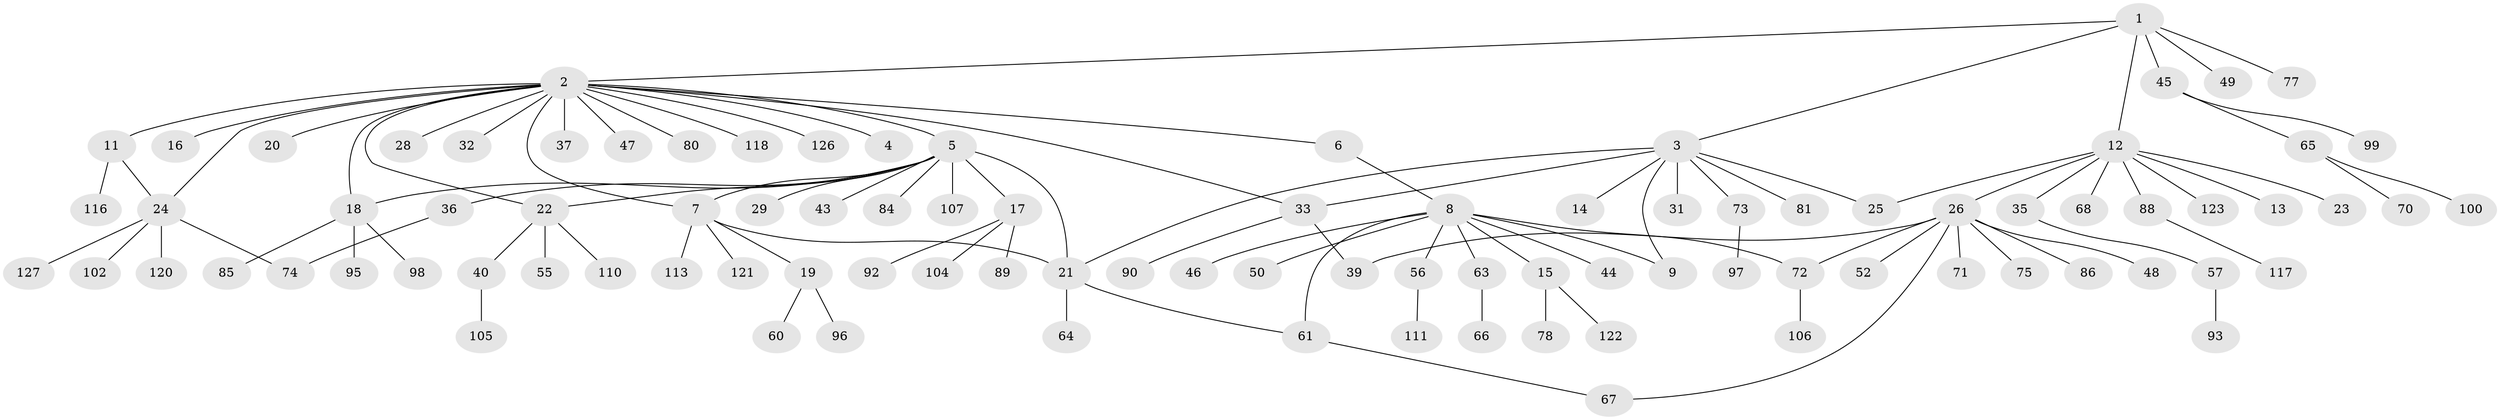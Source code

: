 // original degree distribution, {7: 0.015748031496062992, 20: 0.007874015748031496, 9: 0.007874015748031496, 1: 0.6062992125984252, 12: 0.007874015748031496, 2: 0.1889763779527559, 4: 0.06299212598425197, 11: 0.015748031496062992, 3: 0.05511811023622047, 10: 0.007874015748031496, 6: 0.015748031496062992, 5: 0.007874015748031496}
// Generated by graph-tools (version 1.1) at 2025/11/02/27/25 16:11:12]
// undirected, 96 vertices, 109 edges
graph export_dot {
graph [start="1"]
  node [color=gray90,style=filled];
  1 [super="+79"];
  2 [super="+87"];
  3 [super="+10"];
  4;
  5 [super="+51"];
  6;
  7 [super="+54"];
  8 [super="+30"];
  9 [super="+27"];
  11 [super="+83"];
  12 [super="+34"];
  13;
  14;
  15 [super="+38"];
  16;
  17 [super="+58"];
  18 [super="+119"];
  19 [super="+115"];
  20;
  21 [super="+42"];
  22 [super="+112"];
  23;
  24 [super="+41"];
  25;
  26 [super="+53"];
  28 [super="+109"];
  29;
  31;
  32;
  33 [super="+76"];
  35;
  36 [super="+101"];
  37;
  39;
  40;
  43;
  44;
  45 [super="+103"];
  46;
  47;
  48 [super="+59"];
  49;
  50 [super="+69"];
  52;
  55 [super="+82"];
  56 [super="+62"];
  57;
  60;
  61;
  63 [super="+125"];
  64;
  65 [super="+114"];
  66;
  67;
  68;
  70;
  71;
  72;
  73 [super="+91"];
  74;
  75;
  77;
  78;
  80;
  81;
  84;
  85;
  86 [super="+124"];
  88;
  89;
  90;
  92;
  93 [super="+94"];
  95;
  96;
  97;
  98;
  99;
  100;
  102;
  104;
  105 [super="+108"];
  106;
  107;
  110;
  111;
  113;
  116;
  117;
  118;
  120;
  121;
  122;
  123;
  126;
  127;
  1 -- 2;
  1 -- 3;
  1 -- 12;
  1 -- 45;
  1 -- 49;
  1 -- 77;
  2 -- 4;
  2 -- 5;
  2 -- 6;
  2 -- 7;
  2 -- 11;
  2 -- 16;
  2 -- 18;
  2 -- 20;
  2 -- 22;
  2 -- 24;
  2 -- 28;
  2 -- 32;
  2 -- 37;
  2 -- 47;
  2 -- 80;
  2 -- 118;
  2 -- 126;
  2 -- 33;
  3 -- 9;
  3 -- 14;
  3 -- 21;
  3 -- 25;
  3 -- 31;
  3 -- 33;
  3 -- 73;
  3 -- 81;
  5 -- 17;
  5 -- 18;
  5 -- 22;
  5 -- 29;
  5 -- 36;
  5 -- 43;
  5 -- 84;
  5 -- 107;
  5 -- 21;
  5 -- 7;
  6 -- 8;
  7 -- 19;
  7 -- 113;
  7 -- 121;
  7 -- 21;
  8 -- 9;
  8 -- 15;
  8 -- 44;
  8 -- 46;
  8 -- 50;
  8 -- 56;
  8 -- 61;
  8 -- 63;
  8 -- 72;
  11 -- 24;
  11 -- 116;
  12 -- 13;
  12 -- 23;
  12 -- 25;
  12 -- 26;
  12 -- 35;
  12 -- 68;
  12 -- 88;
  12 -- 123;
  15 -- 78;
  15 -- 122;
  17 -- 89;
  17 -- 104;
  17 -- 92;
  18 -- 85;
  18 -- 95;
  18 -- 98;
  19 -- 60;
  19 -- 96;
  21 -- 64;
  21 -- 61;
  22 -- 40;
  22 -- 55;
  22 -- 110;
  24 -- 74;
  24 -- 102;
  24 -- 120;
  24 -- 127;
  26 -- 39;
  26 -- 48;
  26 -- 52;
  26 -- 67;
  26 -- 71;
  26 -- 72;
  26 -- 75;
  26 -- 86 [weight=2];
  33 -- 39;
  33 -- 90;
  35 -- 57;
  36 -- 74;
  40 -- 105;
  45 -- 65;
  45 -- 99;
  56 -- 111;
  57 -- 93;
  61 -- 67;
  63 -- 66;
  65 -- 70;
  65 -- 100;
  72 -- 106;
  73 -- 97;
  88 -- 117;
}
